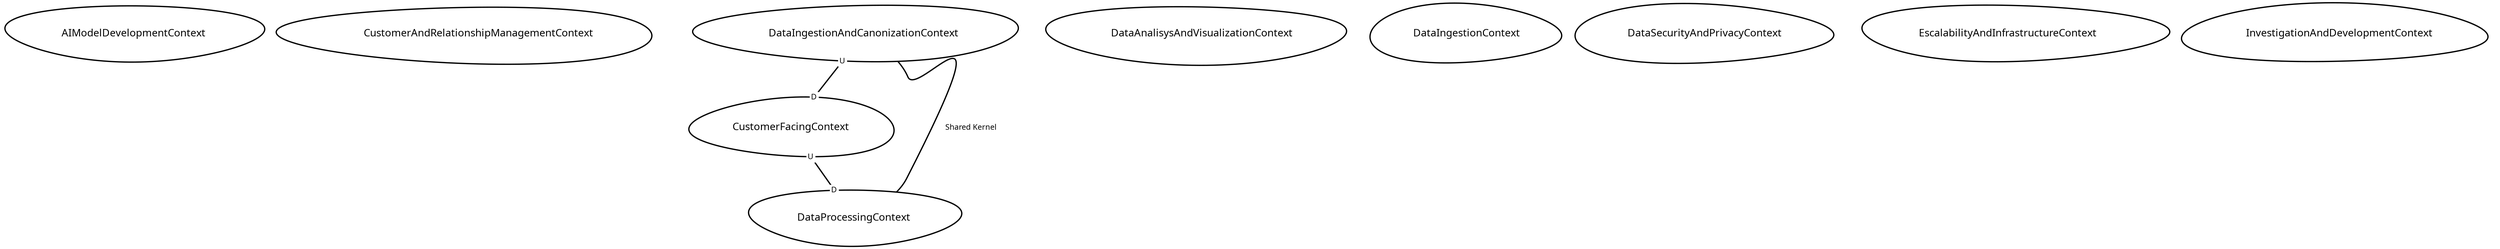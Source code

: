 digraph "ContextMapGraph" {
graph ["imagepath"="/var/folders/vj/3nm4br4x1rj2zj36qn4xt0yw0000gn/T/GraphvizJava"]
"AIModelDevelopmentContext" ["margin"="0.3","orientation"="177","shape"="egg","fontsize"="16","style"="bold","label"="AIModelDevelopmentContext\n","fontname"="sans-serif"]
"CustomerAndRelationshipManagementContext" ["margin"="0.3","orientation"="323","shape"="egg","fontsize"="16","style"="bold","label"="CustomerAndRelationshipManagementContext\n","fontname"="sans-serif"]
"CustomerFacingContext" ["margin"="0.3","orientation"="100","shape"="egg","fontsize"="16","style"="bold","label"="CustomerFacingContext\n","fontname"="sans-serif"]
"DataProcessingContext" ["margin"="0.3","orientation"="176","shape"="egg","fontsize"="16","style"="bold","label"="DataProcessingContext\n","fontname"="sans-serif"]
"DataAnalisysAndVisualizationContext" ["margin"="0.3","orientation"="297","shape"="egg","fontsize"="16","style"="bold","label"="DataAnalisysAndVisualizationContext\n","fontname"="sans-serif"]
"DataIngestionAndCanonizationContext" ["margin"="0.3","orientation"="197","shape"="egg","fontsize"="16","style"="bold","label"="DataIngestionAndCanonizationContext\n","fontname"="sans-serif"]
"DataIngestionContext" ["margin"="0.3","orientation"="259","shape"="egg","fontsize"="16","style"="bold","label"="DataIngestionContext\n","fontname"="sans-serif"]
"DataSecurityAndPrivacyContext" ["margin"="0.3","orientation"="264","shape"="egg","fontsize"="16","style"="bold","label"="DataSecurityAndPrivacyContext\n","fontname"="sans-serif"]
"EscalabilityAndInfrastructureContext" ["margin"="0.3","orientation"="162","shape"="egg","fontsize"="16","style"="bold","label"="EscalabilityAndInfrastructureContext\n","fontname"="sans-serif"]
"InvestigationAndDevelopmentContext" ["margin"="0.3","orientation"="247","shape"="egg","fontsize"="16","style"="bold","label"="InvestigationAndDevelopmentContext\n","fontname"="sans-serif"]
"CustomerFacingContext" -> "DataProcessingContext" ["headlabel"=<<table cellspacing="0" cellborder="0" border="0">
<tr><td bgcolor="white">D</td></tr>
</table>>,"labeldistance"="0","fontsize"="12","taillabel"=<<table cellspacing="0" cellborder="0" border="0">
<tr><td bgcolor="white">U</td></tr>
</table>>,"style"="bold","label"="                                        ","dir"="none","fontname"="sans-serif"]
"DataIngestionAndCanonizationContext" -> "DataProcessingContext" ["fontsize"="12","style"="bold","label"="Shared Kernel","dir"="none","fontname"="sans-serif"]
"DataIngestionAndCanonizationContext" -> "CustomerFacingContext" ["headlabel"=<<table cellspacing="0" cellborder="0" border="0">
<tr><td bgcolor="white">D</td></tr>
</table>>,"labeldistance"="0","fontsize"="12","taillabel"=<<table cellspacing="0" cellborder="0" border="0">
<tr><td bgcolor="white">U</td></tr>
</table>>,"style"="bold","label"="                                        ","dir"="none","fontname"="sans-serif"]
}
